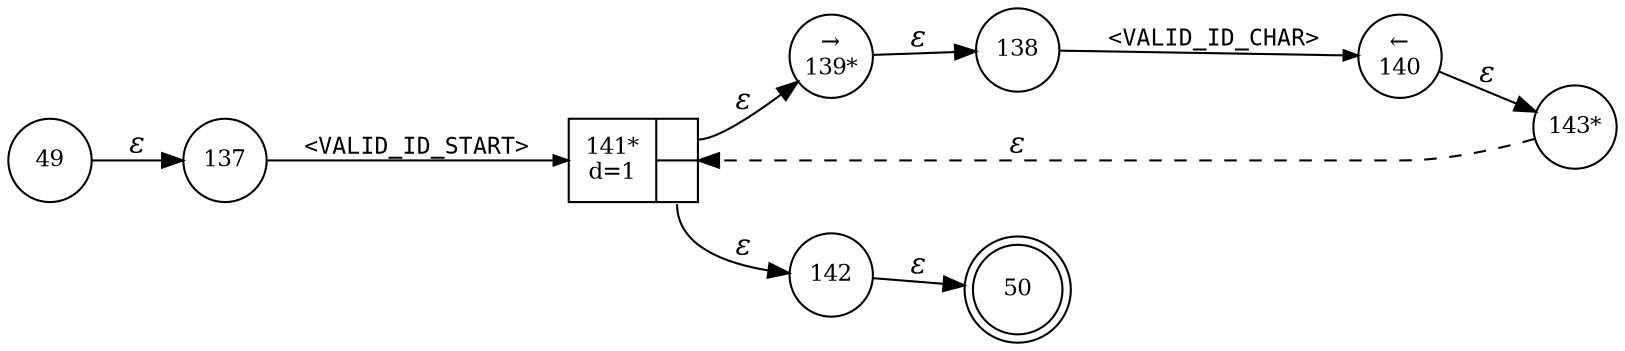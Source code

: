 digraph ATN {
rankdir=LR;
s50[fontsize=11, label="50", shape=doublecircle, fixedsize=true, width=.6];
s49[fontsize=11,label="49", shape=circle, fixedsize=true, width=.55, peripheries=1];
s137[fontsize=11,label="137", shape=circle, fixedsize=true, width=.55, peripheries=1];
s138[fontsize=11,label="138", shape=circle, fixedsize=true, width=.55, peripheries=1];
s139[fontsize=11,label="&rarr;\n139*", shape=circle, fixedsize=true, width=.55, peripheries=1];
s140[fontsize=11,label="&larr;\n140", shape=circle, fixedsize=true, width=.55, peripheries=1];
s141[fontsize=11,label="{141*\nd=1|{<p0>|<p1>}}", shape=record, fixedsize=false, peripheries=1];
s142[fontsize=11,label="142", shape=circle, fixedsize=true, width=.55, peripheries=1];
s143[fontsize=11,label="143*", shape=circle, fixedsize=true, width=.55, peripheries=1];
s49 -> s137 [fontname="Times-Italic", label="&epsilon;"];
s137 -> s141 [fontsize=11, fontname="Courier", arrowsize=.7, label = "<VALID_ID_START>", arrowhead = normal];
s141:p0 -> s139 [fontname="Times-Italic", label="&epsilon;"];
s141:p1 -> s142 [fontname="Times-Italic", label="&epsilon;"];
s139 -> s138 [fontname="Times-Italic", label="&epsilon;"];
s142 -> s50 [fontname="Times-Italic", label="&epsilon;"];
s138 -> s140 [fontsize=11, fontname="Courier", arrowsize=.7, label = "<VALID_ID_CHAR>", arrowhead = normal];
s140 -> s143 [fontname="Times-Italic", label="&epsilon;"];
s143 -> s141 [fontname="Times-Italic", label="&epsilon;", style="dashed"];
}
